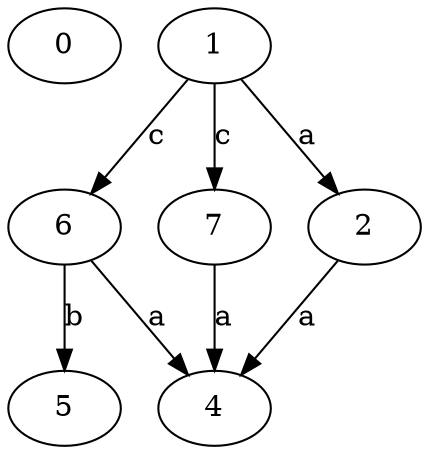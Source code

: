strict digraph  {
0;
2;
1;
4;
5;
6;
7;
2 -> 4  [label=a];
1 -> 2  [label=a];
1 -> 6  [label=c];
1 -> 7  [label=c];
6 -> 4  [label=a];
6 -> 5  [label=b];
7 -> 4  [label=a];
}

